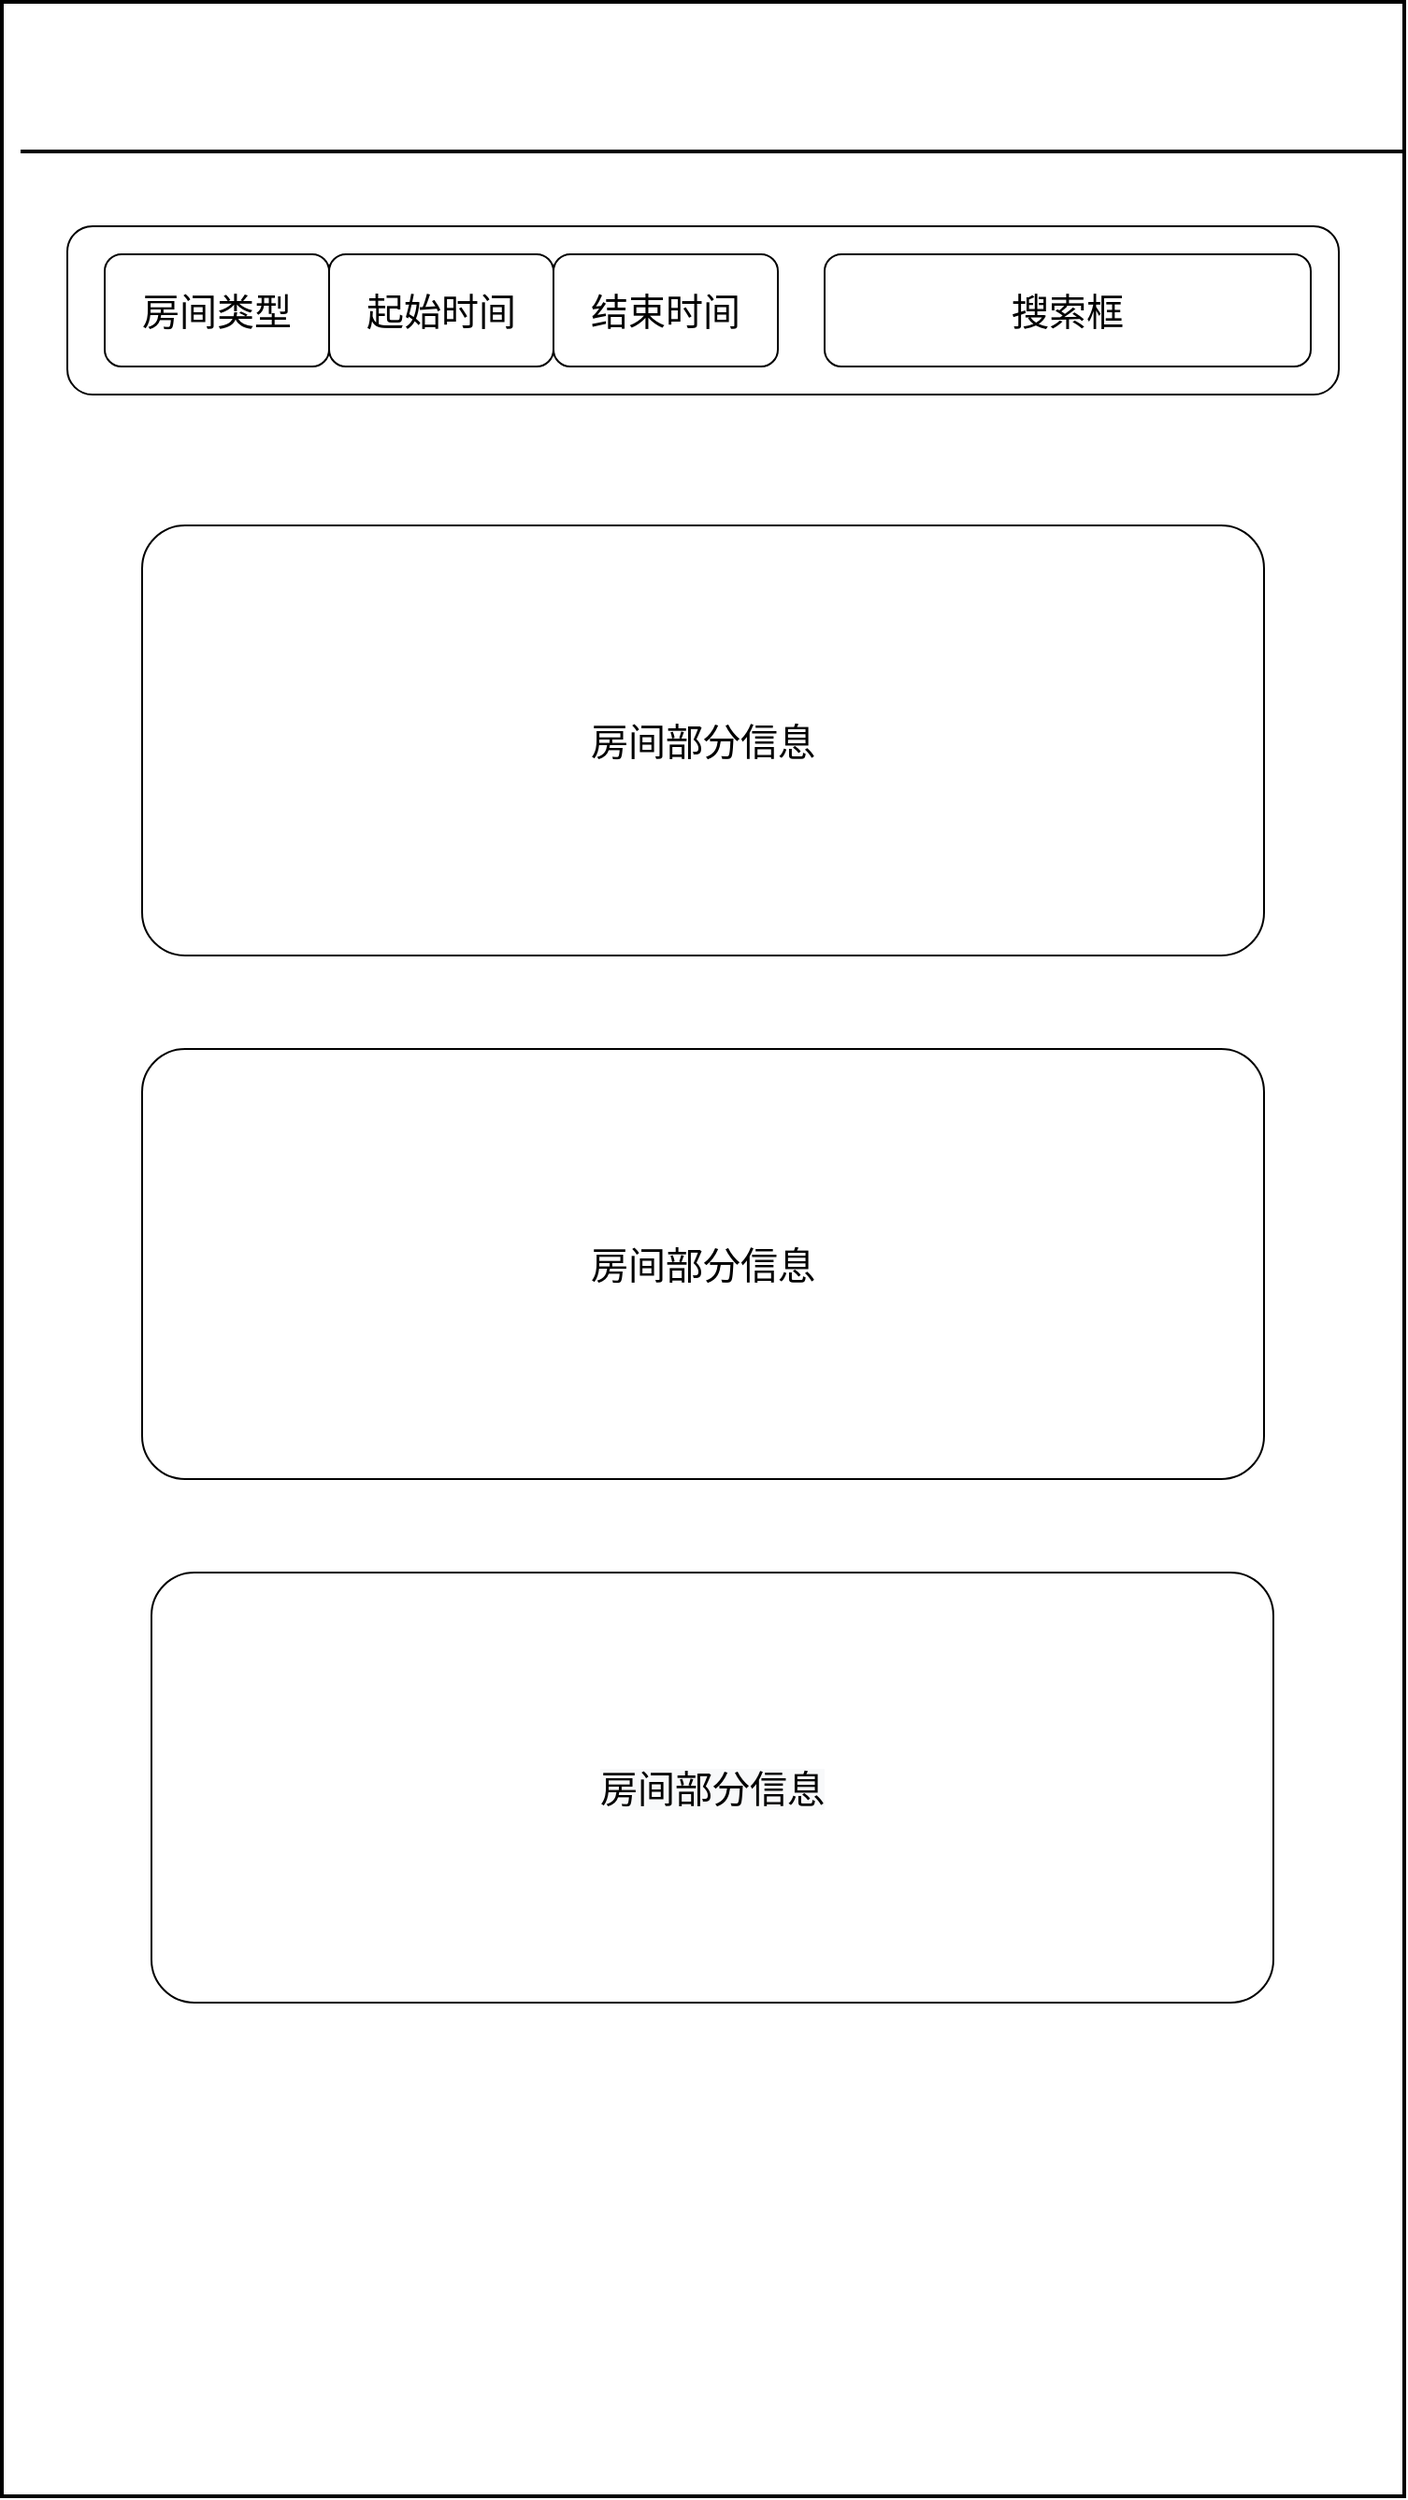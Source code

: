 <mxfile version="14.6.13" type="device"><diagram id="lPBUOHrSwdTpJeSXiRXj" name="第 1 页"><mxGraphModel dx="1551" dy="1174" grid="1" gridSize="10" guides="1" tooltips="1" connect="1" arrows="1" fold="1" page="1" pageScale="1" pageWidth="1654" pageHeight="1169" math="0" shadow="0"><root><mxCell id="0"/><mxCell id="1" parent="0"/><mxCell id="l-H4bOntWVjyS8SywX_p-1" value="" style="rounded=1;whiteSpace=wrap;html=1;fontSize=20;arcSize=0;strokeWidth=2;" parent="1" vertex="1"><mxGeometry x="510" y="90" width="750" height="1334" as="geometry"/></mxCell><mxCell id="l-H4bOntWVjyS8SywX_p-2" value="" style="rounded=1;whiteSpace=wrap;html=1;fontSize=20;" parent="1" vertex="1"><mxGeometry x="545" y="210" width="680" height="90" as="geometry"/></mxCell><mxCell id="l-H4bOntWVjyS8SywX_p-3" value="房间类型" style="rounded=1;whiteSpace=wrap;html=1;fontSize=20;" parent="1" vertex="1"><mxGeometry x="565" y="225" width="120" height="60" as="geometry"/></mxCell><mxCell id="l-H4bOntWVjyS8SywX_p-4" value="起始时间" style="rounded=1;whiteSpace=wrap;html=1;fontSize=20;" parent="1" vertex="1"><mxGeometry x="685" y="225" width="120" height="60" as="geometry"/></mxCell><mxCell id="l-H4bOntWVjyS8SywX_p-5" value="结束时间" style="rounded=1;whiteSpace=wrap;html=1;fontSize=20;" parent="1" vertex="1"><mxGeometry x="805" y="225" width="120" height="60" as="geometry"/></mxCell><mxCell id="l-H4bOntWVjyS8SywX_p-6" value="搜索框" style="rounded=1;whiteSpace=wrap;html=1;fontSize=20;" parent="1" vertex="1"><mxGeometry x="950" y="225" width="260" height="60" as="geometry"/></mxCell><mxCell id="l-H4bOntWVjyS8SywX_p-7" value="房间部分信息" style="rounded=1;whiteSpace=wrap;html=1;fontSize=20;arcSize=10;" parent="1" vertex="1"><mxGeometry x="585" y="370" width="600" height="230" as="geometry"/></mxCell><mxCell id="l-H4bOntWVjyS8SywX_p-28" value="" style="line;strokeWidth=2;html=1;" parent="1" vertex="1"><mxGeometry x="520" y="160" width="740" height="20" as="geometry"/></mxCell><mxCell id="l-H4bOntWVjyS8SywX_p-29" value="&lt;span&gt;房间部分信息&lt;/span&gt;" style="rounded=1;whiteSpace=wrap;html=1;fontSize=20;arcSize=10;" parent="1" vertex="1"><mxGeometry x="585" y="650" width="600" height="230" as="geometry"/></mxCell><mxCell id="l-H4bOntWVjyS8SywX_p-30" value="&#10;&#10;&lt;span style=&quot;color: rgb(0, 0, 0); font-family: helvetica; font-size: 20px; font-style: normal; font-weight: 400; letter-spacing: normal; text-align: center; text-indent: 0px; text-transform: none; word-spacing: 0px; background-color: rgb(248, 249, 250); display: inline; float: none;&quot;&gt;房间部分信息&lt;/span&gt;&#10;&#10;" style="rounded=1;whiteSpace=wrap;html=1;fontSize=20;arcSize=10;fontStyle=1" parent="1" vertex="1"><mxGeometry x="590" y="930" width="600" height="230" as="geometry"/></mxCell></root></mxGraphModel></diagram></mxfile>